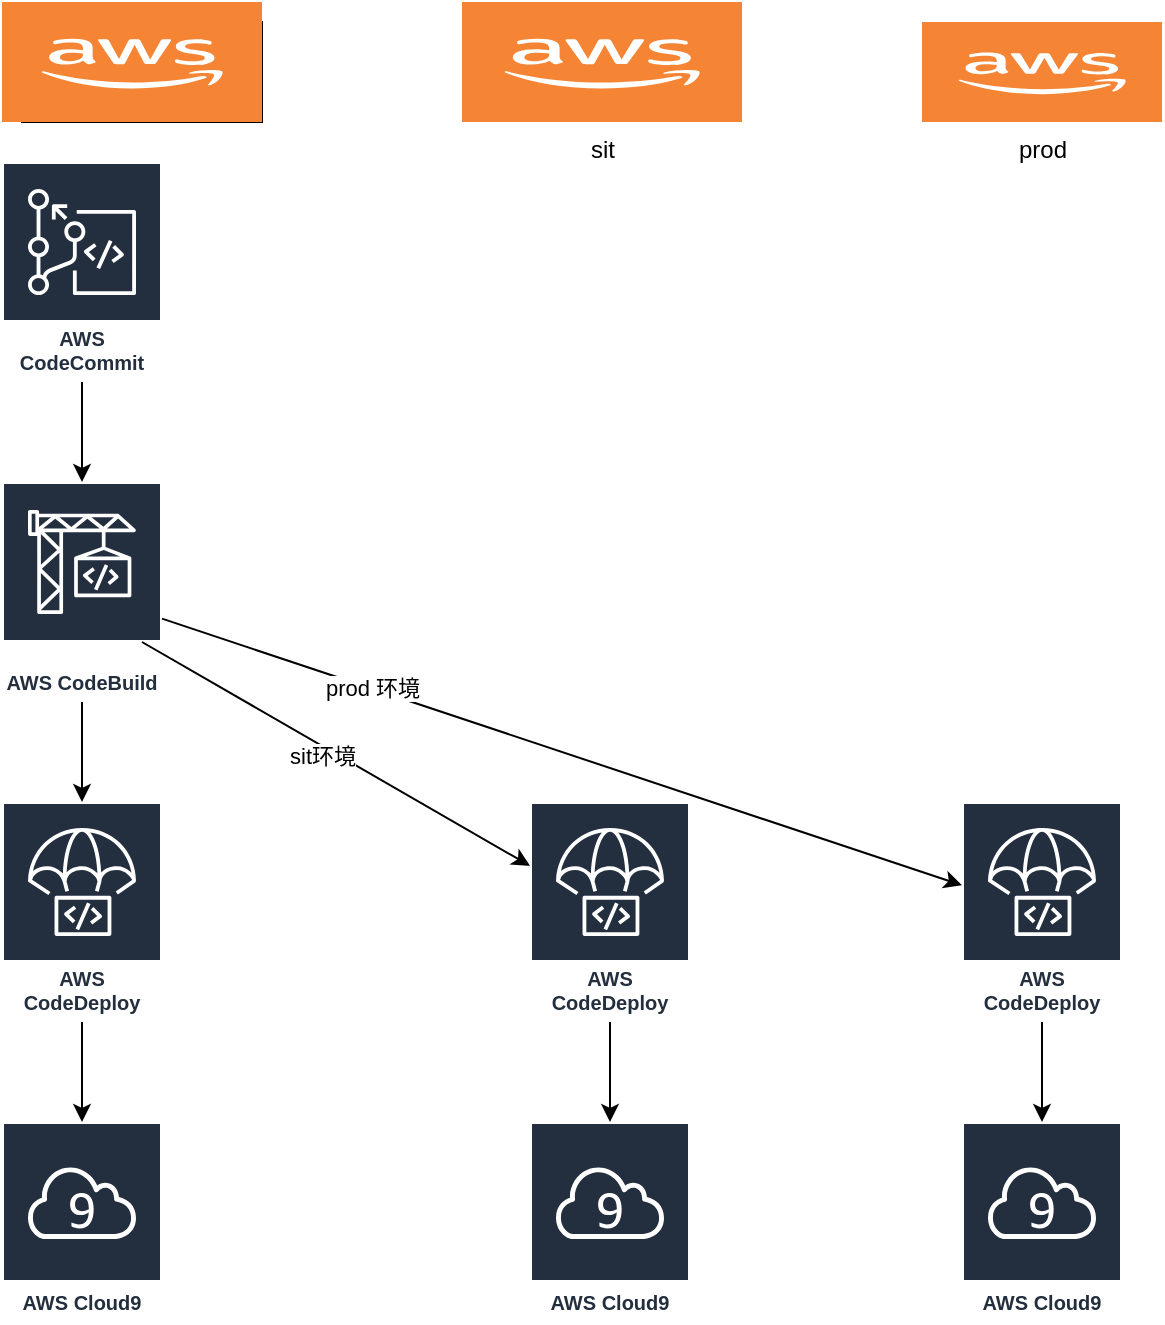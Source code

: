<mxfile version="20.5.3" type="github">
  <diagram id="XZ988YAj1g_gzmZFWinb" name="Page-1">
    <mxGraphModel dx="1298" dy="834" grid="1" gridSize="10" guides="1" tooltips="1" connect="1" arrows="1" fold="1" page="1" pageScale="1" pageWidth="827" pageHeight="1169" math="0" shadow="0">
      <root>
        <mxCell id="0" />
        <mxCell id="1" parent="0" />
        <mxCell id="xvtHCSiT5bM8LhvckNkE-9" value="" style="rounded=0;whiteSpace=wrap;html=1;" vertex="1" parent="1">
          <mxGeometry x="80" y="80" width="120" height="50" as="geometry" />
        </mxCell>
        <mxCell id="xvtHCSiT5bM8LhvckNkE-12" value="" style="outlineConnect=0;dashed=0;verticalLabelPosition=bottom;verticalAlign=top;align=center;html=1;shape=mxgraph.aws3.cloud_2;fillColor=#F58534;gradientColor=none;" vertex="1" parent="1">
          <mxGeometry x="70" y="70" width="130" height="60" as="geometry" />
        </mxCell>
        <mxCell id="xvtHCSiT5bM8LhvckNkE-16" value="AWS CodeDeploy" style="sketch=0;outlineConnect=0;fontColor=#232F3E;gradientColor=none;strokeColor=#ffffff;fillColor=#232F3E;dashed=0;verticalLabelPosition=middle;verticalAlign=bottom;align=center;html=1;whiteSpace=wrap;fontSize=10;fontStyle=1;spacing=3;shape=mxgraph.aws4.productIcon;prIcon=mxgraph.aws4.codedeploy;" vertex="1" parent="1">
          <mxGeometry x="70" y="470" width="80" height="110" as="geometry" />
        </mxCell>
        <mxCell id="xvtHCSiT5bM8LhvckNkE-18" value="AWS CodeBuild" style="sketch=0;outlineConnect=0;fontColor=#232F3E;gradientColor=none;strokeColor=#ffffff;fillColor=#232F3E;dashed=0;verticalLabelPosition=middle;verticalAlign=bottom;align=center;html=1;whiteSpace=wrap;fontSize=10;fontStyle=1;spacing=3;shape=mxgraph.aws4.productIcon;prIcon=mxgraph.aws4.codebuild;" vertex="1" parent="1">
          <mxGeometry x="70" y="310" width="80" height="110" as="geometry" />
        </mxCell>
        <mxCell id="xvtHCSiT5bM8LhvckNkE-19" value="AWS Cloud9" style="sketch=0;outlineConnect=0;fontColor=#232F3E;gradientColor=none;strokeColor=#ffffff;fillColor=#232F3E;dashed=0;verticalLabelPosition=middle;verticalAlign=bottom;align=center;html=1;whiteSpace=wrap;fontSize=10;fontStyle=1;spacing=3;shape=mxgraph.aws4.productIcon;prIcon=mxgraph.aws4.cloud9;" vertex="1" parent="1">
          <mxGeometry x="70" y="630" width="80" height="100" as="geometry" />
        </mxCell>
        <mxCell id="xvtHCSiT5bM8LhvckNkE-20" value="AWS Cloud9" style="sketch=0;outlineConnect=0;fontColor=#232F3E;gradientColor=none;strokeColor=#ffffff;fillColor=#232F3E;dashed=0;verticalLabelPosition=middle;verticalAlign=bottom;align=center;html=1;whiteSpace=wrap;fontSize=10;fontStyle=1;spacing=3;shape=mxgraph.aws4.productIcon;prIcon=mxgraph.aws4.cloud9;" vertex="1" parent="1">
          <mxGeometry x="334" y="630" width="80" height="100" as="geometry" />
        </mxCell>
        <mxCell id="xvtHCSiT5bM8LhvckNkE-21" value="AWS CodeDeploy" style="sketch=0;outlineConnect=0;fontColor=#232F3E;gradientColor=none;strokeColor=#ffffff;fillColor=#232F3E;dashed=0;verticalLabelPosition=middle;verticalAlign=bottom;align=center;html=1;whiteSpace=wrap;fontSize=10;fontStyle=1;spacing=3;shape=mxgraph.aws4.productIcon;prIcon=mxgraph.aws4.codedeploy;" vertex="1" parent="1">
          <mxGeometry x="334" y="470" width="80" height="110" as="geometry" />
        </mxCell>
        <mxCell id="xvtHCSiT5bM8LhvckNkE-22" value="AWS CodeDeploy" style="sketch=0;outlineConnect=0;fontColor=#232F3E;gradientColor=none;strokeColor=#ffffff;fillColor=#232F3E;dashed=0;verticalLabelPosition=middle;verticalAlign=bottom;align=center;html=1;whiteSpace=wrap;fontSize=10;fontStyle=1;spacing=3;shape=mxgraph.aws4.productIcon;prIcon=mxgraph.aws4.codedeploy;" vertex="1" parent="1">
          <mxGeometry x="550" y="470" width="80" height="110" as="geometry" />
        </mxCell>
        <mxCell id="xvtHCSiT5bM8LhvckNkE-23" value="AWS Cloud9" style="sketch=0;outlineConnect=0;fontColor=#232F3E;gradientColor=none;strokeColor=#ffffff;fillColor=#232F3E;dashed=0;verticalLabelPosition=middle;verticalAlign=bottom;align=center;html=1;whiteSpace=wrap;fontSize=10;fontStyle=1;spacing=3;shape=mxgraph.aws4.productIcon;prIcon=mxgraph.aws4.cloud9;" vertex="1" parent="1">
          <mxGeometry x="550" y="630" width="80" height="100" as="geometry" />
        </mxCell>
        <mxCell id="xvtHCSiT5bM8LhvckNkE-24" value="sit" style="outlineConnect=0;dashed=0;verticalLabelPosition=bottom;verticalAlign=top;align=center;html=1;shape=mxgraph.aws3.cloud_2;fillColor=#F58534;gradientColor=none;" vertex="1" parent="1">
          <mxGeometry x="300" y="70" width="140" height="60" as="geometry" />
        </mxCell>
        <mxCell id="xvtHCSiT5bM8LhvckNkE-25" value="prod" style="outlineConnect=0;dashed=0;verticalLabelPosition=bottom;verticalAlign=top;align=center;html=1;shape=mxgraph.aws3.cloud_2;fillColor=#F58534;gradientColor=none;" vertex="1" parent="1">
          <mxGeometry x="530" y="80" width="120" height="50" as="geometry" />
        </mxCell>
        <mxCell id="xvtHCSiT5bM8LhvckNkE-26" value="AWS CodeCommit" style="sketch=0;outlineConnect=0;fontColor=#232F3E;gradientColor=none;strokeColor=#ffffff;fillColor=#232F3E;dashed=0;verticalLabelPosition=middle;verticalAlign=bottom;align=center;html=1;whiteSpace=wrap;fontSize=10;fontStyle=1;spacing=3;shape=mxgraph.aws4.productIcon;prIcon=mxgraph.aws4.codecommit;" vertex="1" parent="1">
          <mxGeometry x="70" y="150" width="80" height="110" as="geometry" />
        </mxCell>
        <mxCell id="xvtHCSiT5bM8LhvckNkE-28" value="" style="edgeStyle=none;orthogonalLoop=1;jettySize=auto;html=1;rounded=0;" edge="1" parent="1" source="xvtHCSiT5bM8LhvckNkE-26" target="xvtHCSiT5bM8LhvckNkE-18">
          <mxGeometry width="80" relative="1" as="geometry">
            <mxPoint x="390" y="360" as="sourcePoint" />
            <mxPoint x="470" y="360" as="targetPoint" />
            <Array as="points" />
          </mxGeometry>
        </mxCell>
        <mxCell id="xvtHCSiT5bM8LhvckNkE-29" value="" style="edgeStyle=none;orthogonalLoop=1;jettySize=auto;html=1;rounded=0;" edge="1" parent="1" source="xvtHCSiT5bM8LhvckNkE-18" target="xvtHCSiT5bM8LhvckNkE-16">
          <mxGeometry width="80" relative="1" as="geometry">
            <mxPoint x="390" y="360" as="sourcePoint" />
            <mxPoint x="470" y="360" as="targetPoint" />
            <Array as="points" />
          </mxGeometry>
        </mxCell>
        <mxCell id="xvtHCSiT5bM8LhvckNkE-30" value="" style="edgeStyle=none;orthogonalLoop=1;jettySize=auto;html=1;rounded=0;" edge="1" parent="1" source="xvtHCSiT5bM8LhvckNkE-16" target="xvtHCSiT5bM8LhvckNkE-19">
          <mxGeometry width="80" relative="1" as="geometry">
            <mxPoint x="390" y="360" as="sourcePoint" />
            <mxPoint x="470" y="360" as="targetPoint" />
            <Array as="points" />
          </mxGeometry>
        </mxCell>
        <mxCell id="xvtHCSiT5bM8LhvckNkE-31" value="" style="edgeStyle=none;orthogonalLoop=1;jettySize=auto;html=1;rounded=0;" edge="1" parent="1" target="xvtHCSiT5bM8LhvckNkE-21">
          <mxGeometry width="80" relative="1" as="geometry">
            <mxPoint x="140" y="390" as="sourcePoint" />
            <mxPoint x="230" y="390" as="targetPoint" />
            <Array as="points" />
          </mxGeometry>
        </mxCell>
        <mxCell id="xvtHCSiT5bM8LhvckNkE-36" value="sit环境" style="edgeLabel;html=1;align=center;verticalAlign=middle;resizable=0;points=[];" vertex="1" connectable="0" parent="xvtHCSiT5bM8LhvckNkE-31">
          <mxGeometry x="-0.052" y="-4" relative="1" as="geometry">
            <mxPoint as="offset" />
          </mxGeometry>
        </mxCell>
        <mxCell id="xvtHCSiT5bM8LhvckNkE-32" value="" style="edgeStyle=none;orthogonalLoop=1;jettySize=auto;html=1;rounded=0;" edge="1" parent="1" source="xvtHCSiT5bM8LhvckNkE-21" target="xvtHCSiT5bM8LhvckNkE-20">
          <mxGeometry width="80" relative="1" as="geometry">
            <mxPoint x="390" y="360" as="sourcePoint" />
            <mxPoint x="470" y="360" as="targetPoint" />
            <Array as="points" />
          </mxGeometry>
        </mxCell>
        <mxCell id="xvtHCSiT5bM8LhvckNkE-33" value="" style="edgeStyle=none;orthogonalLoop=1;jettySize=auto;html=1;rounded=0;" edge="1" parent="1" source="xvtHCSiT5bM8LhvckNkE-22" target="xvtHCSiT5bM8LhvckNkE-23">
          <mxGeometry width="80" relative="1" as="geometry">
            <mxPoint x="390" y="360" as="sourcePoint" />
            <mxPoint x="470" y="360" as="targetPoint" />
            <Array as="points" />
          </mxGeometry>
        </mxCell>
        <mxCell id="xvtHCSiT5bM8LhvckNkE-34" value="" style="edgeStyle=none;orthogonalLoop=1;jettySize=auto;html=1;rounded=0;" edge="1" parent="1" source="xvtHCSiT5bM8LhvckNkE-18" target="xvtHCSiT5bM8LhvckNkE-22">
          <mxGeometry width="80" relative="1" as="geometry">
            <mxPoint x="390" y="360" as="sourcePoint" />
            <mxPoint x="470" y="360" as="targetPoint" />
            <Array as="points" />
          </mxGeometry>
        </mxCell>
        <mxCell id="xvtHCSiT5bM8LhvckNkE-35" value="prod 环境" style="edgeLabel;html=1;align=center;verticalAlign=middle;resizable=0;points=[];" vertex="1" connectable="0" parent="xvtHCSiT5bM8LhvckNkE-34">
          <mxGeometry x="-0.481" relative="1" as="geometry">
            <mxPoint x="1" as="offset" />
          </mxGeometry>
        </mxCell>
      </root>
    </mxGraphModel>
  </diagram>
</mxfile>
